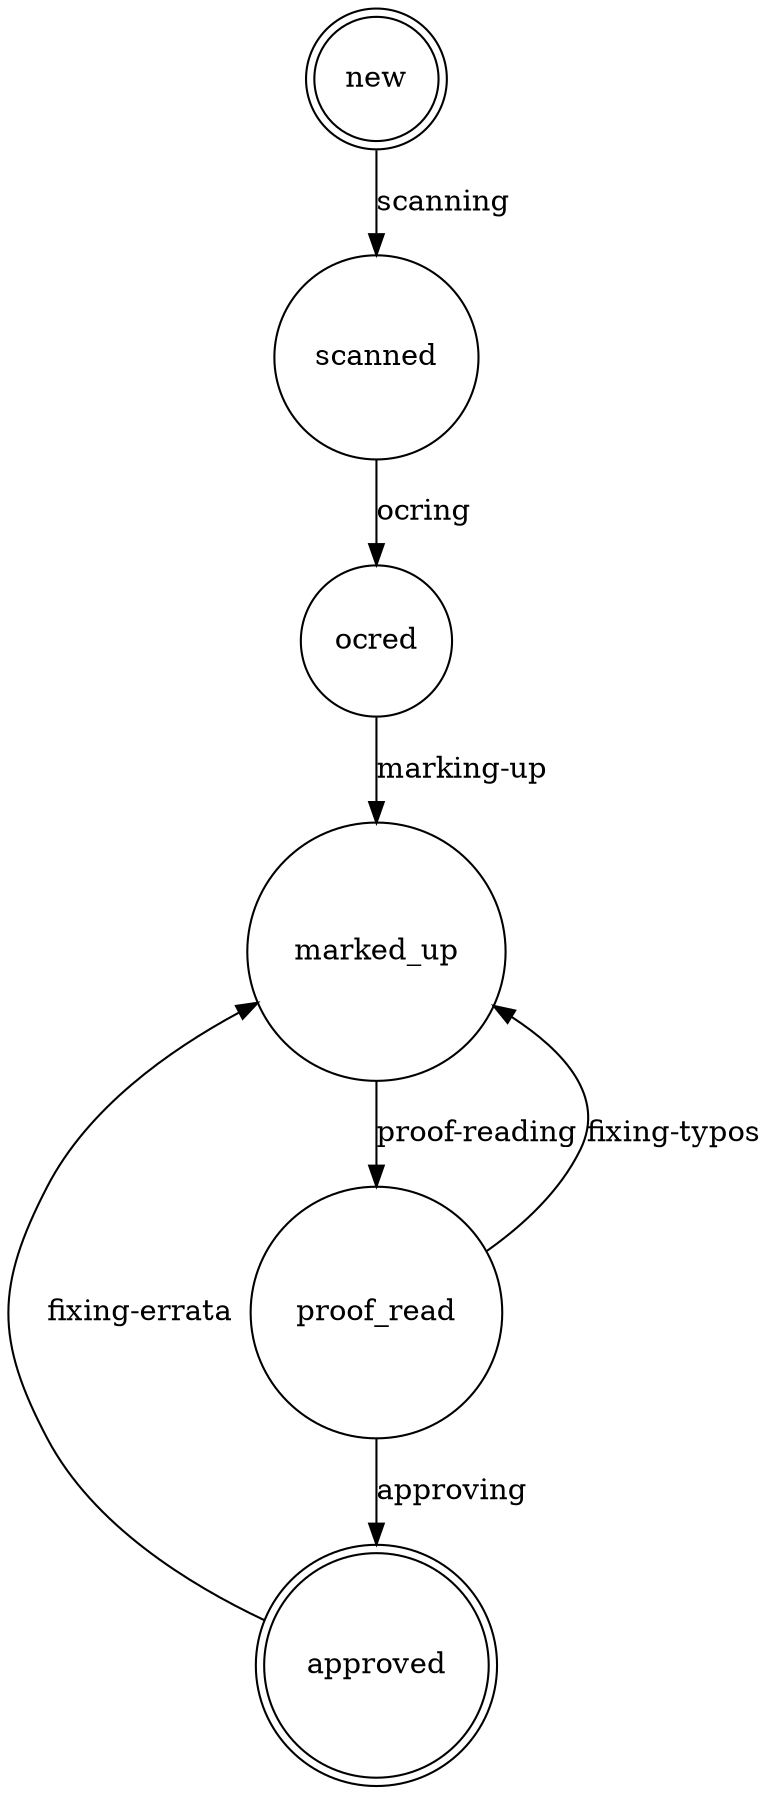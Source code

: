 digraph finite_state_machine {
	node [shape = doublecircle]; new approved;
	node [shape = circle];
	new -> scanned [ label = "scanning" ];
	scanned -> ocred [ label = "ocring" ];
	ocred -> marked_up [ label = "marking-up" ];
	marked_up -> proof_read [ label = "proof-reading", weight=8 ];
	proof_read -> approved [ label = "approving", weight=8 ];
	approved -> marked_up [ label = "fixing-errata" ];
	proof_read -> marked_up [ label = "fixing-typos" ];
}
